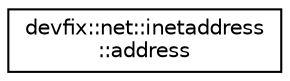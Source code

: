 digraph "Graphical Class Hierarchy"
{
  edge [fontname="Helvetica",fontsize="10",labelfontname="Helvetica",labelfontsize="10"];
  node [fontname="Helvetica",fontsize="10",shape=record];
  rankdir="LR";
  Node0 [label="devfix::net::inetaddress\l::address",height=0.2,width=0.4,color="black", fillcolor="white", style="filled",URL="$uniondevfix_1_1net_1_1inetaddress_1_1address.html"];
}

